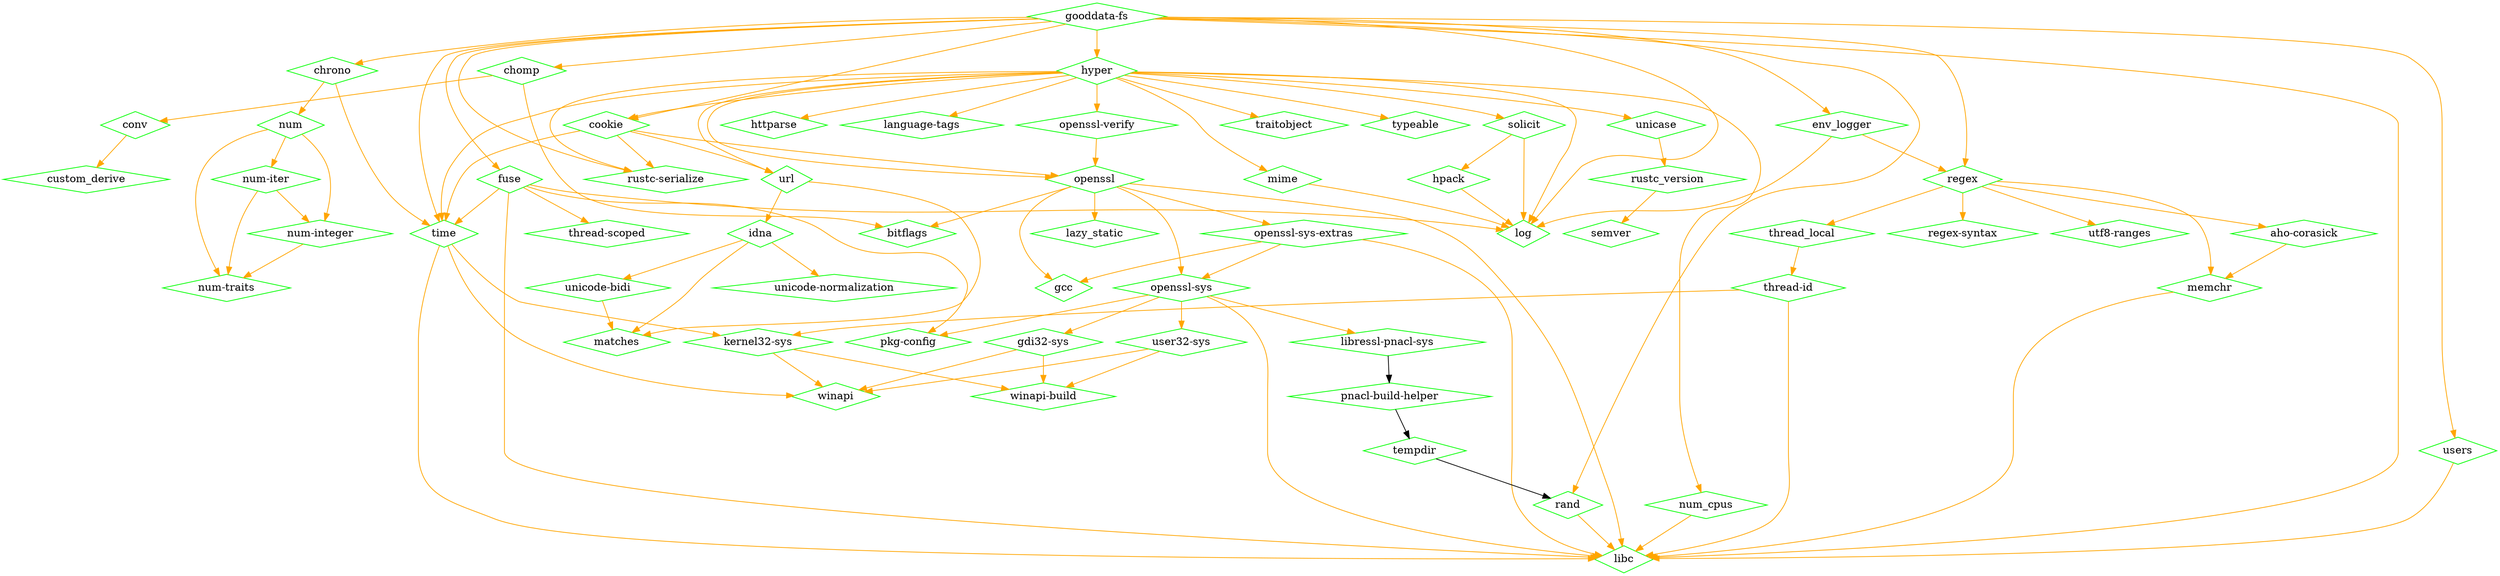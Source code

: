 digraph dependencies {
	N0[label="gooddata-fs",shape=diamond,color=green];
	N1[label="chomp",shape=diamond,color=green];
	N2[label="chrono",shape=diamond,color=green];
	N3[label="cookie",shape=diamond,color=green];
	N4[label="env_logger",shape=diamond,color=green];
	N5[label="fuse",shape=diamond,color=green];
	N6[label="hyper",shape=diamond,color=green];
	N7[label="libc",shape=diamond,color=green];
	N8[label="log",shape=diamond,color=green];
	N9[label="rand",shape=diamond,color=green];
	N10[label="regex",shape=diamond,color=green];
	N11[label="rustc-serialize",shape=diamond,color=green];
	N12[label="time",shape=diamond,color=green];
	N13[label="users",shape=diamond,color=green];
	N14[label="aho-corasick",shape=diamond,color=green];
	N15[label="memchr",shape=diamond,color=green];
	N16[label="bitflags",shape=diamond,color=green];
	N17[label="conv",shape=diamond,color=green];
	N18[label="num",shape=diamond,color=green];
	N19[label="custom_derive",shape=diamond,color=green];
	N20[label="openssl",shape=diamond,color=green];
	N21[label="url",shape=diamond,color=green];
	N22[label="pkg-config",shape=diamond,color=green];
	N23[label="thread-scoped",shape=diamond,color=green];
	N24[label="gcc",shape=diamond,color=green];
	N25[label="gdi32-sys",shape=diamond,color=green];
	N26[label="winapi",shape=diamond,color=green];
	N27[label="winapi-build",shape=diamond,color=green];
	N28[label="hpack",shape=diamond,color=green];
	N29[label="httparse",shape=diamond,color=green];
	N30[label="language-tags",shape=diamond,color=green];
	N31[label="mime",shape=diamond,color=green];
	N32[label="num_cpus",shape=diamond,color=green];
	N33[label="openssl-verify",shape=diamond,color=green];
	N34[label="solicit",shape=diamond,color=green];
	N35[label="traitobject",shape=diamond,color=green];
	N36[label="typeable",shape=diamond,color=green];
	N37[label="unicase",shape=diamond,color=green];
	N38[label="idna",shape=diamond,color=green];
	N39[label="matches",shape=diamond,color=green];
	N40[label="unicode-bidi",shape=diamond,color=green];
	N41[label="unicode-normalization",shape=diamond,color=green];
	N42[label="kernel32-sys",shape=diamond,color=green];
	N43[label="lazy_static",shape=diamond,color=green];
	N44[label="libressl-pnacl-sys",shape=diamond,color=green];
	N45[label="pnacl-build-helper",shape=diamond,color=green];
	N46[label="num-integer",shape=diamond,color=green];
	N47[label="num-iter",shape=diamond,color=green];
	N48[label="num-traits",shape=diamond,color=green];
	N49[label="openssl-sys",shape=diamond,color=green];
	N50[label="openssl-sys-extras",shape=diamond,color=green];
	N51[label="user32-sys",shape=diamond,color=green];
	N52[label="tempdir",shape=diamond,color=green];
	N53[label="regex-syntax",shape=diamond,color=green];
	N54[label="thread_local",shape=diamond,color=green];
	N55[label="utf8-ranges",shape=diamond,color=green];
	N56[label="rustc_version",shape=diamond,color=green];
	N57[label="semver",shape=diamond,color=green];
	N58[label="thread-id",shape=diamond,color=green];
	N0 -> N1[label="",color=orange];
	N0 -> N2[label="",color=orange];
	N0 -> N3[label="",color=orange];
	N0 -> N4[label="",color=orange];
	N0 -> N5[label="",color=orange];
	N0 -> N6[label="",color=orange];
	N0 -> N7[label="",color=orange];
	N0 -> N8[label="",color=orange];
	N0 -> N9[label="",color=orange];
	N0 -> N10[label="",color=orange];
	N0 -> N11[label="",color=orange];
	N0 -> N12[label="",color=orange];
	N0 -> N13[label="",color=orange];
	N1 -> N16[label="",color=orange];
	N1 -> N17[label="",color=orange];
	N2 -> N12[label="",color=orange];
	N2 -> N18[label="",color=orange];
	N3 -> N11[label="",color=orange];
	N3 -> N12[label="",color=orange];
	N3 -> N20[label="",color=orange];
	N3 -> N21[label="",color=orange];
	N4 -> N8[label="",color=orange];
	N4 -> N10[label="",color=orange];
	N5 -> N7[label="",color=orange];
	N5 -> N8[label="",color=orange];
	N5 -> N12[label="",color=orange];
	N5 -> N22[label="",color=orange];
	N5 -> N23[label="",color=orange];
	N6 -> N3[label="",color=orange];
	N6 -> N8[label="",color=orange];
	N6 -> N11[label="",color=orange];
	N6 -> N12[label="",color=orange];
	N6 -> N20[label="",color=orange];
	N6 -> N21[label="",color=orange];
	N6 -> N29[label="",color=orange];
	N6 -> N30[label="",color=orange];
	N6 -> N31[label="",color=orange];
	N6 -> N32[label="",color=orange];
	N6 -> N33[label="",color=orange];
	N6 -> N34[label="",color=orange];
	N6 -> N35[label="",color=orange];
	N6 -> N36[label="",color=orange];
	N6 -> N37[label="",color=orange];
	N9 -> N7[label="",color=orange];
	N10 -> N14[label="",color=orange];
	N10 -> N15[label="",color=orange];
	N10 -> N53[label="",color=orange];
	N10 -> N54[label="",color=orange];
	N10 -> N55[label="",color=orange];
	N12 -> N7[label="",color=orange];
	N12 -> N26[label="",color=orange];
	N12 -> N42[label="",color=orange];
	N13 -> N7[label="",color=orange];
	N14 -> N15[label="",color=orange];
	N15 -> N7[label="",color=orange];
	N17 -> N19[label="",color=orange];
	N18 -> N46[label="",color=orange];
	N18 -> N47[label="",color=orange];
	N18 -> N48[label="",color=orange];
	N20 -> N7[label="",color=orange];
	N20 -> N16[label="",color=orange];
	N20 -> N24[label="",color=orange];
	N20 -> N43[label="",color=orange];
	N20 -> N49[label="",color=orange];
	N20 -> N50[label="",color=orange];
	N21 -> N38[label="",color=orange];
	N21 -> N39[label="",color=orange];
	N25 -> N26[label="",color=orange];
	N25 -> N27[label="",color=orange];
	N28 -> N8[label="",color=orange];
	N31 -> N8[label="",color=orange];
	N32 -> N7[label="",color=orange];
	N33 -> N20[label="",color=orange];
	N34 -> N8[label="",color=orange];
	N34 -> N28[label="",color=orange];
	N37 -> N56[label="",color=orange];
	N38 -> N39[label="",color=orange];
	N38 -> N40[label="",color=orange];
	N38 -> N41[label="",color=orange];
	N40 -> N39[label="",color=orange];
	N42 -> N26[label="",color=orange];
	N42 -> N27[label="",color=orange];
	N44 -> N45[label=""];
	N45 -> N52[label=""];
	N46 -> N48[label="",color=orange];
	N47 -> N46[label="",color=orange];
	N47 -> N48[label="",color=orange];
	N49 -> N7[label="",color=orange];
	N49 -> N22[label="",color=orange];
	N49 -> N25[label="",color=orange];
	N49 -> N44[label="",color=orange];
	N49 -> N51[label="",color=orange];
	N50 -> N7[label="",color=orange];
	N50 -> N24[label="",color=orange];
	N50 -> N49[label="",color=orange];
	N51 -> N26[label="",color=orange];
	N51 -> N27[label="",color=orange];
	N52 -> N9[label=""];
	N54 -> N58[label="",color=orange];
	N56 -> N57[label="",color=orange];
	N58 -> N7[label="",color=orange];
	N58 -> N42[label="",color=orange];
}
